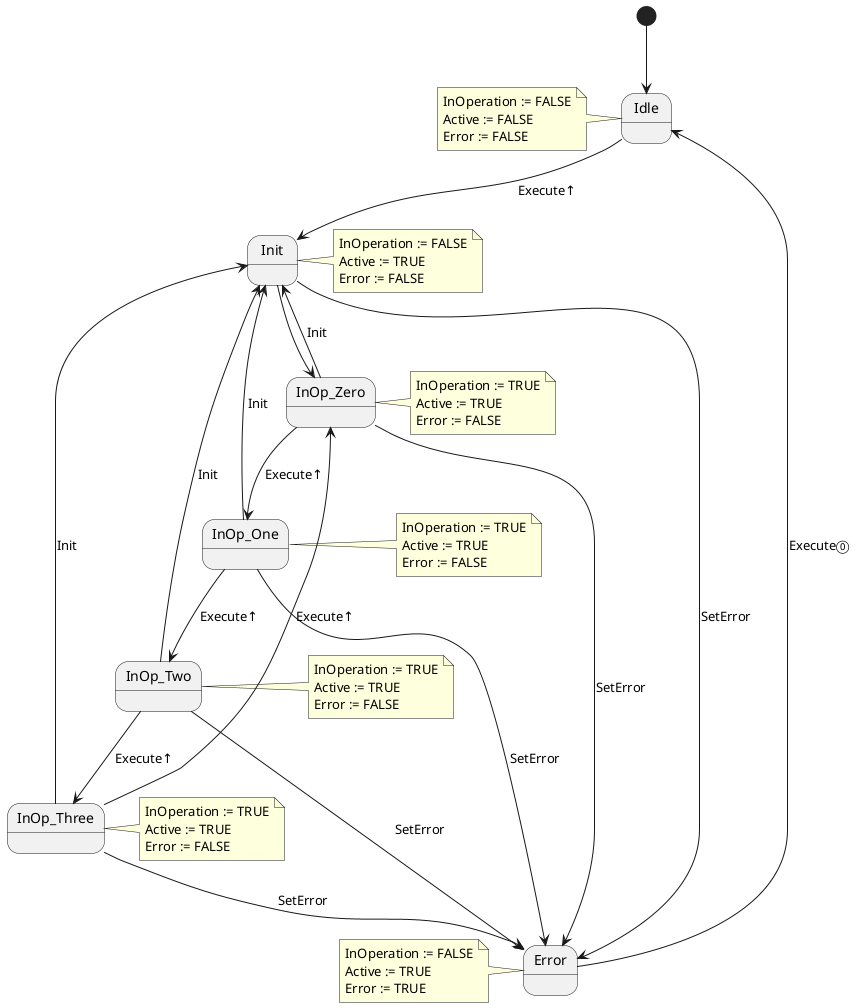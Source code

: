 @startuml

[*] --> Idle
Idle --> Init : Execute↑
note left of Idle
    InOperation := FALSE
    Active := FALSE
    Error := FALSE
end note

Init --> Error : SetError
Init --> InOp_Zero
note right of Init
    InOperation := FALSE
    Active := TRUE
    Error := FALSE
end note

InOp_Zero --> Init : Init
InOp_Zero --> InOp_One : Execute↑
InOp_Zero --> Error : SetError
note right of InOp_Zero
    InOperation := TRUE
    Active := TRUE
    Error := FALSE
end note

InOp_One --> Init : Init
InOp_One --> InOp_Two : Execute↑
InOp_One --> Error : SetError
note right of InOp_One
    InOperation := TRUE
    Active := TRUE
    Error := FALSE
end note

InOp_Two --> Init : Init
InOp_Two --> InOp_Three : Execute↑
InOp_Two --> Error : SetError
note right of InOp_Two
    InOperation := TRUE
    Active := TRUE
    Error := FALSE
end note

InOp_Three --> Init : Init
InOp_Three --> InOp_Zero : Execute↑
InOp_Three --> Error : SetError
note right of InOp_Three
    InOperation := TRUE
    Active := TRUE
    Error := FALSE
end note


Error --> Idle : Execute⓪
note left of Error
    InOperation := FALSE
    Active := TRUE
    Error := TRUE
end note


@enduml